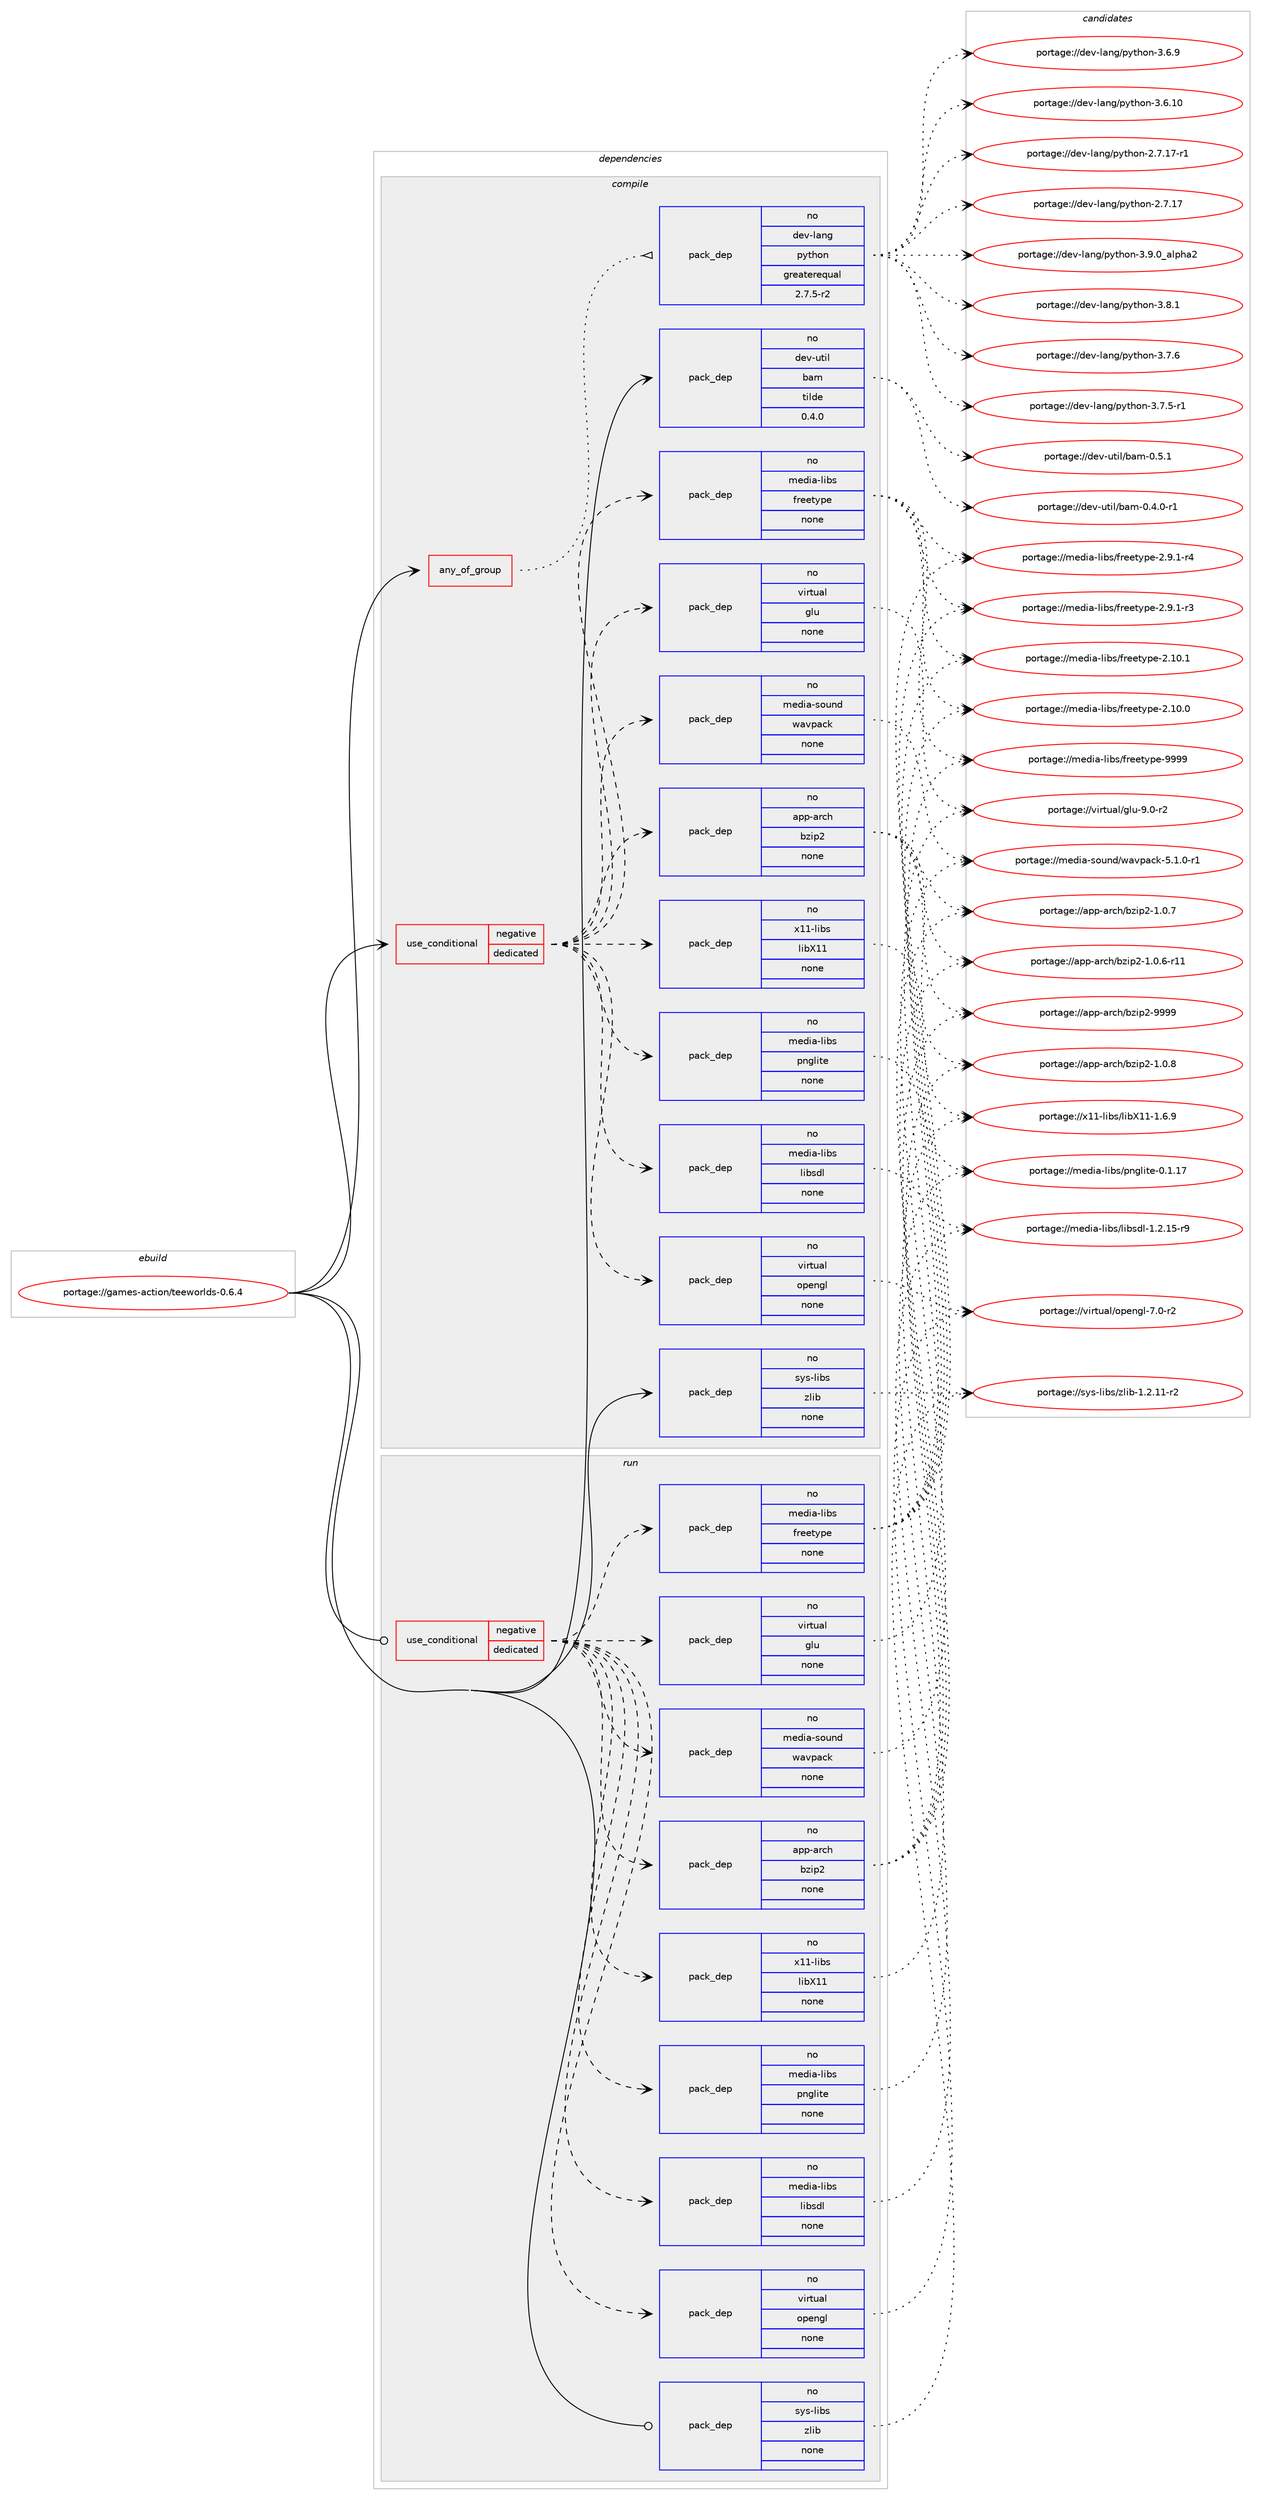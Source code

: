 digraph prolog {

# *************
# Graph options
# *************

newrank=true;
concentrate=true;
compound=true;
graph [rankdir=LR,fontname=Helvetica,fontsize=10,ranksep=1.5];#, ranksep=2.5, nodesep=0.2];
edge  [arrowhead=vee];
node  [fontname=Helvetica,fontsize=10];

# **********
# The ebuild
# **********

subgraph cluster_leftcol {
color=gray;
rank=same;
label=<<i>ebuild</i>>;
id [label="portage://games-action/teeworlds-0.6.4", color=red, width=4, href="../games-action/teeworlds-0.6.4.svg"];
}

# ****************
# The dependencies
# ****************

subgraph cluster_midcol {
color=gray;
label=<<i>dependencies</i>>;
subgraph cluster_compile {
fillcolor="#eeeeee";
style=filled;
label=<<i>compile</i>>;
subgraph any4315 {
dependency291254 [label=<<TABLE BORDER="0" CELLBORDER="1" CELLSPACING="0" CELLPADDING="4"><TR><TD CELLPADDING="10">any_of_group</TD></TR></TABLE>>, shape=none, color=red];subgraph pack226409 {
dependency291255 [label=<<TABLE BORDER="0" CELLBORDER="1" CELLSPACING="0" CELLPADDING="4" WIDTH="220"><TR><TD ROWSPAN="6" CELLPADDING="30">pack_dep</TD></TR><TR><TD WIDTH="110">no</TD></TR><TR><TD>dev-lang</TD></TR><TR><TD>python</TD></TR><TR><TD>greaterequal</TD></TR><TR><TD>2.7.5-r2</TD></TR></TABLE>>, shape=none, color=blue];
}
dependency291254:e -> dependency291255:w [weight=20,style="dotted",arrowhead="oinv"];
}
id:e -> dependency291254:w [weight=20,style="solid",arrowhead="vee"];
subgraph cond60327 {
dependency291256 [label=<<TABLE BORDER="0" CELLBORDER="1" CELLSPACING="0" CELLPADDING="4"><TR><TD ROWSPAN="3" CELLPADDING="10">use_conditional</TD></TR><TR><TD>negative</TD></TR><TR><TD>dedicated</TD></TR></TABLE>>, shape=none, color=red];
subgraph pack226410 {
dependency291257 [label=<<TABLE BORDER="0" CELLBORDER="1" CELLSPACING="0" CELLPADDING="4" WIDTH="220"><TR><TD ROWSPAN="6" CELLPADDING="30">pack_dep</TD></TR><TR><TD WIDTH="110">no</TD></TR><TR><TD>app-arch</TD></TR><TR><TD>bzip2</TD></TR><TR><TD>none</TD></TR><TR><TD></TD></TR></TABLE>>, shape=none, color=blue];
}
dependency291256:e -> dependency291257:w [weight=20,style="dashed",arrowhead="vee"];
subgraph pack226411 {
dependency291258 [label=<<TABLE BORDER="0" CELLBORDER="1" CELLSPACING="0" CELLPADDING="4" WIDTH="220"><TR><TD ROWSPAN="6" CELLPADDING="30">pack_dep</TD></TR><TR><TD WIDTH="110">no</TD></TR><TR><TD>media-libs</TD></TR><TR><TD>freetype</TD></TR><TR><TD>none</TD></TR><TR><TD></TD></TR></TABLE>>, shape=none, color=blue];
}
dependency291256:e -> dependency291258:w [weight=20,style="dashed",arrowhead="vee"];
subgraph pack226412 {
dependency291259 [label=<<TABLE BORDER="0" CELLBORDER="1" CELLSPACING="0" CELLPADDING="4" WIDTH="220"><TR><TD ROWSPAN="6" CELLPADDING="30">pack_dep</TD></TR><TR><TD WIDTH="110">no</TD></TR><TR><TD>media-libs</TD></TR><TR><TD>libsdl</TD></TR><TR><TD>none</TD></TR><TR><TD></TD></TR></TABLE>>, shape=none, color=blue];
}
dependency291256:e -> dependency291259:w [weight=20,style="dashed",arrowhead="vee"];
subgraph pack226413 {
dependency291260 [label=<<TABLE BORDER="0" CELLBORDER="1" CELLSPACING="0" CELLPADDING="4" WIDTH="220"><TR><TD ROWSPAN="6" CELLPADDING="30">pack_dep</TD></TR><TR><TD WIDTH="110">no</TD></TR><TR><TD>media-libs</TD></TR><TR><TD>pnglite</TD></TR><TR><TD>none</TD></TR><TR><TD></TD></TR></TABLE>>, shape=none, color=blue];
}
dependency291256:e -> dependency291260:w [weight=20,style="dashed",arrowhead="vee"];
subgraph pack226414 {
dependency291261 [label=<<TABLE BORDER="0" CELLBORDER="1" CELLSPACING="0" CELLPADDING="4" WIDTH="220"><TR><TD ROWSPAN="6" CELLPADDING="30">pack_dep</TD></TR><TR><TD WIDTH="110">no</TD></TR><TR><TD>media-sound</TD></TR><TR><TD>wavpack</TD></TR><TR><TD>none</TD></TR><TR><TD></TD></TR></TABLE>>, shape=none, color=blue];
}
dependency291256:e -> dependency291261:w [weight=20,style="dashed",arrowhead="vee"];
subgraph pack226415 {
dependency291262 [label=<<TABLE BORDER="0" CELLBORDER="1" CELLSPACING="0" CELLPADDING="4" WIDTH="220"><TR><TD ROWSPAN="6" CELLPADDING="30">pack_dep</TD></TR><TR><TD WIDTH="110">no</TD></TR><TR><TD>virtual</TD></TR><TR><TD>glu</TD></TR><TR><TD>none</TD></TR><TR><TD></TD></TR></TABLE>>, shape=none, color=blue];
}
dependency291256:e -> dependency291262:w [weight=20,style="dashed",arrowhead="vee"];
subgraph pack226416 {
dependency291263 [label=<<TABLE BORDER="0" CELLBORDER="1" CELLSPACING="0" CELLPADDING="4" WIDTH="220"><TR><TD ROWSPAN="6" CELLPADDING="30">pack_dep</TD></TR><TR><TD WIDTH="110">no</TD></TR><TR><TD>virtual</TD></TR><TR><TD>opengl</TD></TR><TR><TD>none</TD></TR><TR><TD></TD></TR></TABLE>>, shape=none, color=blue];
}
dependency291256:e -> dependency291263:w [weight=20,style="dashed",arrowhead="vee"];
subgraph pack226417 {
dependency291264 [label=<<TABLE BORDER="0" CELLBORDER="1" CELLSPACING="0" CELLPADDING="4" WIDTH="220"><TR><TD ROWSPAN="6" CELLPADDING="30">pack_dep</TD></TR><TR><TD WIDTH="110">no</TD></TR><TR><TD>x11-libs</TD></TR><TR><TD>libX11</TD></TR><TR><TD>none</TD></TR><TR><TD></TD></TR></TABLE>>, shape=none, color=blue];
}
dependency291256:e -> dependency291264:w [weight=20,style="dashed",arrowhead="vee"];
}
id:e -> dependency291256:w [weight=20,style="solid",arrowhead="vee"];
subgraph pack226418 {
dependency291265 [label=<<TABLE BORDER="0" CELLBORDER="1" CELLSPACING="0" CELLPADDING="4" WIDTH="220"><TR><TD ROWSPAN="6" CELLPADDING="30">pack_dep</TD></TR><TR><TD WIDTH="110">no</TD></TR><TR><TD>dev-util</TD></TR><TR><TD>bam</TD></TR><TR><TD>tilde</TD></TR><TR><TD>0.4.0</TD></TR></TABLE>>, shape=none, color=blue];
}
id:e -> dependency291265:w [weight=20,style="solid",arrowhead="vee"];
subgraph pack226419 {
dependency291266 [label=<<TABLE BORDER="0" CELLBORDER="1" CELLSPACING="0" CELLPADDING="4" WIDTH="220"><TR><TD ROWSPAN="6" CELLPADDING="30">pack_dep</TD></TR><TR><TD WIDTH="110">no</TD></TR><TR><TD>sys-libs</TD></TR><TR><TD>zlib</TD></TR><TR><TD>none</TD></TR><TR><TD></TD></TR></TABLE>>, shape=none, color=blue];
}
id:e -> dependency291266:w [weight=20,style="solid",arrowhead="vee"];
}
subgraph cluster_compileandrun {
fillcolor="#eeeeee";
style=filled;
label=<<i>compile and run</i>>;
}
subgraph cluster_run {
fillcolor="#eeeeee";
style=filled;
label=<<i>run</i>>;
subgraph cond60328 {
dependency291267 [label=<<TABLE BORDER="0" CELLBORDER="1" CELLSPACING="0" CELLPADDING="4"><TR><TD ROWSPAN="3" CELLPADDING="10">use_conditional</TD></TR><TR><TD>negative</TD></TR><TR><TD>dedicated</TD></TR></TABLE>>, shape=none, color=red];
subgraph pack226420 {
dependency291268 [label=<<TABLE BORDER="0" CELLBORDER="1" CELLSPACING="0" CELLPADDING="4" WIDTH="220"><TR><TD ROWSPAN="6" CELLPADDING="30">pack_dep</TD></TR><TR><TD WIDTH="110">no</TD></TR><TR><TD>app-arch</TD></TR><TR><TD>bzip2</TD></TR><TR><TD>none</TD></TR><TR><TD></TD></TR></TABLE>>, shape=none, color=blue];
}
dependency291267:e -> dependency291268:w [weight=20,style="dashed",arrowhead="vee"];
subgraph pack226421 {
dependency291269 [label=<<TABLE BORDER="0" CELLBORDER="1" CELLSPACING="0" CELLPADDING="4" WIDTH="220"><TR><TD ROWSPAN="6" CELLPADDING="30">pack_dep</TD></TR><TR><TD WIDTH="110">no</TD></TR><TR><TD>media-libs</TD></TR><TR><TD>freetype</TD></TR><TR><TD>none</TD></TR><TR><TD></TD></TR></TABLE>>, shape=none, color=blue];
}
dependency291267:e -> dependency291269:w [weight=20,style="dashed",arrowhead="vee"];
subgraph pack226422 {
dependency291270 [label=<<TABLE BORDER="0" CELLBORDER="1" CELLSPACING="0" CELLPADDING="4" WIDTH="220"><TR><TD ROWSPAN="6" CELLPADDING="30">pack_dep</TD></TR><TR><TD WIDTH="110">no</TD></TR><TR><TD>media-libs</TD></TR><TR><TD>libsdl</TD></TR><TR><TD>none</TD></TR><TR><TD></TD></TR></TABLE>>, shape=none, color=blue];
}
dependency291267:e -> dependency291270:w [weight=20,style="dashed",arrowhead="vee"];
subgraph pack226423 {
dependency291271 [label=<<TABLE BORDER="0" CELLBORDER="1" CELLSPACING="0" CELLPADDING="4" WIDTH="220"><TR><TD ROWSPAN="6" CELLPADDING="30">pack_dep</TD></TR><TR><TD WIDTH="110">no</TD></TR><TR><TD>media-libs</TD></TR><TR><TD>pnglite</TD></TR><TR><TD>none</TD></TR><TR><TD></TD></TR></TABLE>>, shape=none, color=blue];
}
dependency291267:e -> dependency291271:w [weight=20,style="dashed",arrowhead="vee"];
subgraph pack226424 {
dependency291272 [label=<<TABLE BORDER="0" CELLBORDER="1" CELLSPACING="0" CELLPADDING="4" WIDTH="220"><TR><TD ROWSPAN="6" CELLPADDING="30">pack_dep</TD></TR><TR><TD WIDTH="110">no</TD></TR><TR><TD>media-sound</TD></TR><TR><TD>wavpack</TD></TR><TR><TD>none</TD></TR><TR><TD></TD></TR></TABLE>>, shape=none, color=blue];
}
dependency291267:e -> dependency291272:w [weight=20,style="dashed",arrowhead="vee"];
subgraph pack226425 {
dependency291273 [label=<<TABLE BORDER="0" CELLBORDER="1" CELLSPACING="0" CELLPADDING="4" WIDTH="220"><TR><TD ROWSPAN="6" CELLPADDING="30">pack_dep</TD></TR><TR><TD WIDTH="110">no</TD></TR><TR><TD>virtual</TD></TR><TR><TD>glu</TD></TR><TR><TD>none</TD></TR><TR><TD></TD></TR></TABLE>>, shape=none, color=blue];
}
dependency291267:e -> dependency291273:w [weight=20,style="dashed",arrowhead="vee"];
subgraph pack226426 {
dependency291274 [label=<<TABLE BORDER="0" CELLBORDER="1" CELLSPACING="0" CELLPADDING="4" WIDTH="220"><TR><TD ROWSPAN="6" CELLPADDING="30">pack_dep</TD></TR><TR><TD WIDTH="110">no</TD></TR><TR><TD>virtual</TD></TR><TR><TD>opengl</TD></TR><TR><TD>none</TD></TR><TR><TD></TD></TR></TABLE>>, shape=none, color=blue];
}
dependency291267:e -> dependency291274:w [weight=20,style="dashed",arrowhead="vee"];
subgraph pack226427 {
dependency291275 [label=<<TABLE BORDER="0" CELLBORDER="1" CELLSPACING="0" CELLPADDING="4" WIDTH="220"><TR><TD ROWSPAN="6" CELLPADDING="30">pack_dep</TD></TR><TR><TD WIDTH="110">no</TD></TR><TR><TD>x11-libs</TD></TR><TR><TD>libX11</TD></TR><TR><TD>none</TD></TR><TR><TD></TD></TR></TABLE>>, shape=none, color=blue];
}
dependency291267:e -> dependency291275:w [weight=20,style="dashed",arrowhead="vee"];
}
id:e -> dependency291267:w [weight=20,style="solid",arrowhead="odot"];
subgraph pack226428 {
dependency291276 [label=<<TABLE BORDER="0" CELLBORDER="1" CELLSPACING="0" CELLPADDING="4" WIDTH="220"><TR><TD ROWSPAN="6" CELLPADDING="30">pack_dep</TD></TR><TR><TD WIDTH="110">no</TD></TR><TR><TD>sys-libs</TD></TR><TR><TD>zlib</TD></TR><TR><TD>none</TD></TR><TR><TD></TD></TR></TABLE>>, shape=none, color=blue];
}
id:e -> dependency291276:w [weight=20,style="solid",arrowhead="odot"];
}
}

# **************
# The candidates
# **************

subgraph cluster_choices {
rank=same;
color=gray;
label=<<i>candidates</i>>;

subgraph choice226409 {
color=black;
nodesep=1;
choice10010111845108971101034711212111610411111045514657464895971081121049750 [label="portage://dev-lang/python-3.9.0_alpha2", color=red, width=4,href="../dev-lang/python-3.9.0_alpha2.svg"];
choice100101118451089711010347112121116104111110455146564649 [label="portage://dev-lang/python-3.8.1", color=red, width=4,href="../dev-lang/python-3.8.1.svg"];
choice100101118451089711010347112121116104111110455146554654 [label="portage://dev-lang/python-3.7.6", color=red, width=4,href="../dev-lang/python-3.7.6.svg"];
choice1001011184510897110103471121211161041111104551465546534511449 [label="portage://dev-lang/python-3.7.5-r1", color=red, width=4,href="../dev-lang/python-3.7.5-r1.svg"];
choice100101118451089711010347112121116104111110455146544657 [label="portage://dev-lang/python-3.6.9", color=red, width=4,href="../dev-lang/python-3.6.9.svg"];
choice10010111845108971101034711212111610411111045514654464948 [label="portage://dev-lang/python-3.6.10", color=red, width=4,href="../dev-lang/python-3.6.10.svg"];
choice100101118451089711010347112121116104111110455046554649554511449 [label="portage://dev-lang/python-2.7.17-r1", color=red, width=4,href="../dev-lang/python-2.7.17-r1.svg"];
choice10010111845108971101034711212111610411111045504655464955 [label="portage://dev-lang/python-2.7.17", color=red, width=4,href="../dev-lang/python-2.7.17.svg"];
dependency291255:e -> choice10010111845108971101034711212111610411111045514657464895971081121049750:w [style=dotted,weight="100"];
dependency291255:e -> choice100101118451089711010347112121116104111110455146564649:w [style=dotted,weight="100"];
dependency291255:e -> choice100101118451089711010347112121116104111110455146554654:w [style=dotted,weight="100"];
dependency291255:e -> choice1001011184510897110103471121211161041111104551465546534511449:w [style=dotted,weight="100"];
dependency291255:e -> choice100101118451089711010347112121116104111110455146544657:w [style=dotted,weight="100"];
dependency291255:e -> choice10010111845108971101034711212111610411111045514654464948:w [style=dotted,weight="100"];
dependency291255:e -> choice100101118451089711010347112121116104111110455046554649554511449:w [style=dotted,weight="100"];
dependency291255:e -> choice10010111845108971101034711212111610411111045504655464955:w [style=dotted,weight="100"];
}
subgraph choice226410 {
color=black;
nodesep=1;
choice971121124597114991044798122105112504557575757 [label="portage://app-arch/bzip2-9999", color=red, width=4,href="../app-arch/bzip2-9999.svg"];
choice97112112459711499104479812210511250454946484656 [label="portage://app-arch/bzip2-1.0.8", color=red, width=4,href="../app-arch/bzip2-1.0.8.svg"];
choice97112112459711499104479812210511250454946484655 [label="portage://app-arch/bzip2-1.0.7", color=red, width=4,href="../app-arch/bzip2-1.0.7.svg"];
choice97112112459711499104479812210511250454946484654451144949 [label="portage://app-arch/bzip2-1.0.6-r11", color=red, width=4,href="../app-arch/bzip2-1.0.6-r11.svg"];
dependency291257:e -> choice971121124597114991044798122105112504557575757:w [style=dotted,weight="100"];
dependency291257:e -> choice97112112459711499104479812210511250454946484656:w [style=dotted,weight="100"];
dependency291257:e -> choice97112112459711499104479812210511250454946484655:w [style=dotted,weight="100"];
dependency291257:e -> choice97112112459711499104479812210511250454946484654451144949:w [style=dotted,weight="100"];
}
subgraph choice226411 {
color=black;
nodesep=1;
choice109101100105974510810598115471021141011011161211121014557575757 [label="portage://media-libs/freetype-9999", color=red, width=4,href="../media-libs/freetype-9999.svg"];
choice109101100105974510810598115471021141011011161211121014550465746494511452 [label="portage://media-libs/freetype-2.9.1-r4", color=red, width=4,href="../media-libs/freetype-2.9.1-r4.svg"];
choice109101100105974510810598115471021141011011161211121014550465746494511451 [label="portage://media-libs/freetype-2.9.1-r3", color=red, width=4,href="../media-libs/freetype-2.9.1-r3.svg"];
choice1091011001059745108105981154710211410110111612111210145504649484649 [label="portage://media-libs/freetype-2.10.1", color=red, width=4,href="../media-libs/freetype-2.10.1.svg"];
choice1091011001059745108105981154710211410110111612111210145504649484648 [label="portage://media-libs/freetype-2.10.0", color=red, width=4,href="../media-libs/freetype-2.10.0.svg"];
dependency291258:e -> choice109101100105974510810598115471021141011011161211121014557575757:w [style=dotted,weight="100"];
dependency291258:e -> choice109101100105974510810598115471021141011011161211121014550465746494511452:w [style=dotted,weight="100"];
dependency291258:e -> choice109101100105974510810598115471021141011011161211121014550465746494511451:w [style=dotted,weight="100"];
dependency291258:e -> choice1091011001059745108105981154710211410110111612111210145504649484649:w [style=dotted,weight="100"];
dependency291258:e -> choice1091011001059745108105981154710211410110111612111210145504649484648:w [style=dotted,weight="100"];
}
subgraph choice226412 {
color=black;
nodesep=1;
choice1091011001059745108105981154710810598115100108454946504649534511457 [label="portage://media-libs/libsdl-1.2.15-r9", color=red, width=4,href="../media-libs/libsdl-1.2.15-r9.svg"];
dependency291259:e -> choice1091011001059745108105981154710810598115100108454946504649534511457:w [style=dotted,weight="100"];
}
subgraph choice226413 {
color=black;
nodesep=1;
choice1091011001059745108105981154711211010310810511610145484649464955 [label="portage://media-libs/pnglite-0.1.17", color=red, width=4,href="../media-libs/pnglite-0.1.17.svg"];
dependency291260:e -> choice1091011001059745108105981154711211010310810511610145484649464955:w [style=dotted,weight="100"];
}
subgraph choice226414 {
color=black;
nodesep=1;
choice1091011001059745115111117110100471199711811297991074553464946484511449 [label="portage://media-sound/wavpack-5.1.0-r1", color=red, width=4,href="../media-sound/wavpack-5.1.0-r1.svg"];
dependency291261:e -> choice1091011001059745115111117110100471199711811297991074553464946484511449:w [style=dotted,weight="100"];
}
subgraph choice226415 {
color=black;
nodesep=1;
choice1181051141161179710847103108117455746484511450 [label="portage://virtual/glu-9.0-r2", color=red, width=4,href="../virtual/glu-9.0-r2.svg"];
dependency291262:e -> choice1181051141161179710847103108117455746484511450:w [style=dotted,weight="100"];
}
subgraph choice226416 {
color=black;
nodesep=1;
choice1181051141161179710847111112101110103108455546484511450 [label="portage://virtual/opengl-7.0-r2", color=red, width=4,href="../virtual/opengl-7.0-r2.svg"];
dependency291263:e -> choice1181051141161179710847111112101110103108455546484511450:w [style=dotted,weight="100"];
}
subgraph choice226417 {
color=black;
nodesep=1;
choice120494945108105981154710810598884949454946544657 [label="portage://x11-libs/libX11-1.6.9", color=red, width=4,href="../x11-libs/libX11-1.6.9.svg"];
dependency291264:e -> choice120494945108105981154710810598884949454946544657:w [style=dotted,weight="100"];
}
subgraph choice226418 {
color=black;
nodesep=1;
choice10010111845117116105108479897109454846534649 [label="portage://dev-util/bam-0.5.1", color=red, width=4,href="../dev-util/bam-0.5.1.svg"];
choice100101118451171161051084798971094548465246484511449 [label="portage://dev-util/bam-0.4.0-r1", color=red, width=4,href="../dev-util/bam-0.4.0-r1.svg"];
dependency291265:e -> choice10010111845117116105108479897109454846534649:w [style=dotted,weight="100"];
dependency291265:e -> choice100101118451171161051084798971094548465246484511449:w [style=dotted,weight="100"];
}
subgraph choice226419 {
color=black;
nodesep=1;
choice11512111545108105981154712210810598454946504649494511450 [label="portage://sys-libs/zlib-1.2.11-r2", color=red, width=4,href="../sys-libs/zlib-1.2.11-r2.svg"];
dependency291266:e -> choice11512111545108105981154712210810598454946504649494511450:w [style=dotted,weight="100"];
}
subgraph choice226420 {
color=black;
nodesep=1;
choice971121124597114991044798122105112504557575757 [label="portage://app-arch/bzip2-9999", color=red, width=4,href="../app-arch/bzip2-9999.svg"];
choice97112112459711499104479812210511250454946484656 [label="portage://app-arch/bzip2-1.0.8", color=red, width=4,href="../app-arch/bzip2-1.0.8.svg"];
choice97112112459711499104479812210511250454946484655 [label="portage://app-arch/bzip2-1.0.7", color=red, width=4,href="../app-arch/bzip2-1.0.7.svg"];
choice97112112459711499104479812210511250454946484654451144949 [label="portage://app-arch/bzip2-1.0.6-r11", color=red, width=4,href="../app-arch/bzip2-1.0.6-r11.svg"];
dependency291268:e -> choice971121124597114991044798122105112504557575757:w [style=dotted,weight="100"];
dependency291268:e -> choice97112112459711499104479812210511250454946484656:w [style=dotted,weight="100"];
dependency291268:e -> choice97112112459711499104479812210511250454946484655:w [style=dotted,weight="100"];
dependency291268:e -> choice97112112459711499104479812210511250454946484654451144949:w [style=dotted,weight="100"];
}
subgraph choice226421 {
color=black;
nodesep=1;
choice109101100105974510810598115471021141011011161211121014557575757 [label="portage://media-libs/freetype-9999", color=red, width=4,href="../media-libs/freetype-9999.svg"];
choice109101100105974510810598115471021141011011161211121014550465746494511452 [label="portage://media-libs/freetype-2.9.1-r4", color=red, width=4,href="../media-libs/freetype-2.9.1-r4.svg"];
choice109101100105974510810598115471021141011011161211121014550465746494511451 [label="portage://media-libs/freetype-2.9.1-r3", color=red, width=4,href="../media-libs/freetype-2.9.1-r3.svg"];
choice1091011001059745108105981154710211410110111612111210145504649484649 [label="portage://media-libs/freetype-2.10.1", color=red, width=4,href="../media-libs/freetype-2.10.1.svg"];
choice1091011001059745108105981154710211410110111612111210145504649484648 [label="portage://media-libs/freetype-2.10.0", color=red, width=4,href="../media-libs/freetype-2.10.0.svg"];
dependency291269:e -> choice109101100105974510810598115471021141011011161211121014557575757:w [style=dotted,weight="100"];
dependency291269:e -> choice109101100105974510810598115471021141011011161211121014550465746494511452:w [style=dotted,weight="100"];
dependency291269:e -> choice109101100105974510810598115471021141011011161211121014550465746494511451:w [style=dotted,weight="100"];
dependency291269:e -> choice1091011001059745108105981154710211410110111612111210145504649484649:w [style=dotted,weight="100"];
dependency291269:e -> choice1091011001059745108105981154710211410110111612111210145504649484648:w [style=dotted,weight="100"];
}
subgraph choice226422 {
color=black;
nodesep=1;
choice1091011001059745108105981154710810598115100108454946504649534511457 [label="portage://media-libs/libsdl-1.2.15-r9", color=red, width=4,href="../media-libs/libsdl-1.2.15-r9.svg"];
dependency291270:e -> choice1091011001059745108105981154710810598115100108454946504649534511457:w [style=dotted,weight="100"];
}
subgraph choice226423 {
color=black;
nodesep=1;
choice1091011001059745108105981154711211010310810511610145484649464955 [label="portage://media-libs/pnglite-0.1.17", color=red, width=4,href="../media-libs/pnglite-0.1.17.svg"];
dependency291271:e -> choice1091011001059745108105981154711211010310810511610145484649464955:w [style=dotted,weight="100"];
}
subgraph choice226424 {
color=black;
nodesep=1;
choice1091011001059745115111117110100471199711811297991074553464946484511449 [label="portage://media-sound/wavpack-5.1.0-r1", color=red, width=4,href="../media-sound/wavpack-5.1.0-r1.svg"];
dependency291272:e -> choice1091011001059745115111117110100471199711811297991074553464946484511449:w [style=dotted,weight="100"];
}
subgraph choice226425 {
color=black;
nodesep=1;
choice1181051141161179710847103108117455746484511450 [label="portage://virtual/glu-9.0-r2", color=red, width=4,href="../virtual/glu-9.0-r2.svg"];
dependency291273:e -> choice1181051141161179710847103108117455746484511450:w [style=dotted,weight="100"];
}
subgraph choice226426 {
color=black;
nodesep=1;
choice1181051141161179710847111112101110103108455546484511450 [label="portage://virtual/opengl-7.0-r2", color=red, width=4,href="../virtual/opengl-7.0-r2.svg"];
dependency291274:e -> choice1181051141161179710847111112101110103108455546484511450:w [style=dotted,weight="100"];
}
subgraph choice226427 {
color=black;
nodesep=1;
choice120494945108105981154710810598884949454946544657 [label="portage://x11-libs/libX11-1.6.9", color=red, width=4,href="../x11-libs/libX11-1.6.9.svg"];
dependency291275:e -> choice120494945108105981154710810598884949454946544657:w [style=dotted,weight="100"];
}
subgraph choice226428 {
color=black;
nodesep=1;
choice11512111545108105981154712210810598454946504649494511450 [label="portage://sys-libs/zlib-1.2.11-r2", color=red, width=4,href="../sys-libs/zlib-1.2.11-r2.svg"];
dependency291276:e -> choice11512111545108105981154712210810598454946504649494511450:w [style=dotted,weight="100"];
}
}

}
